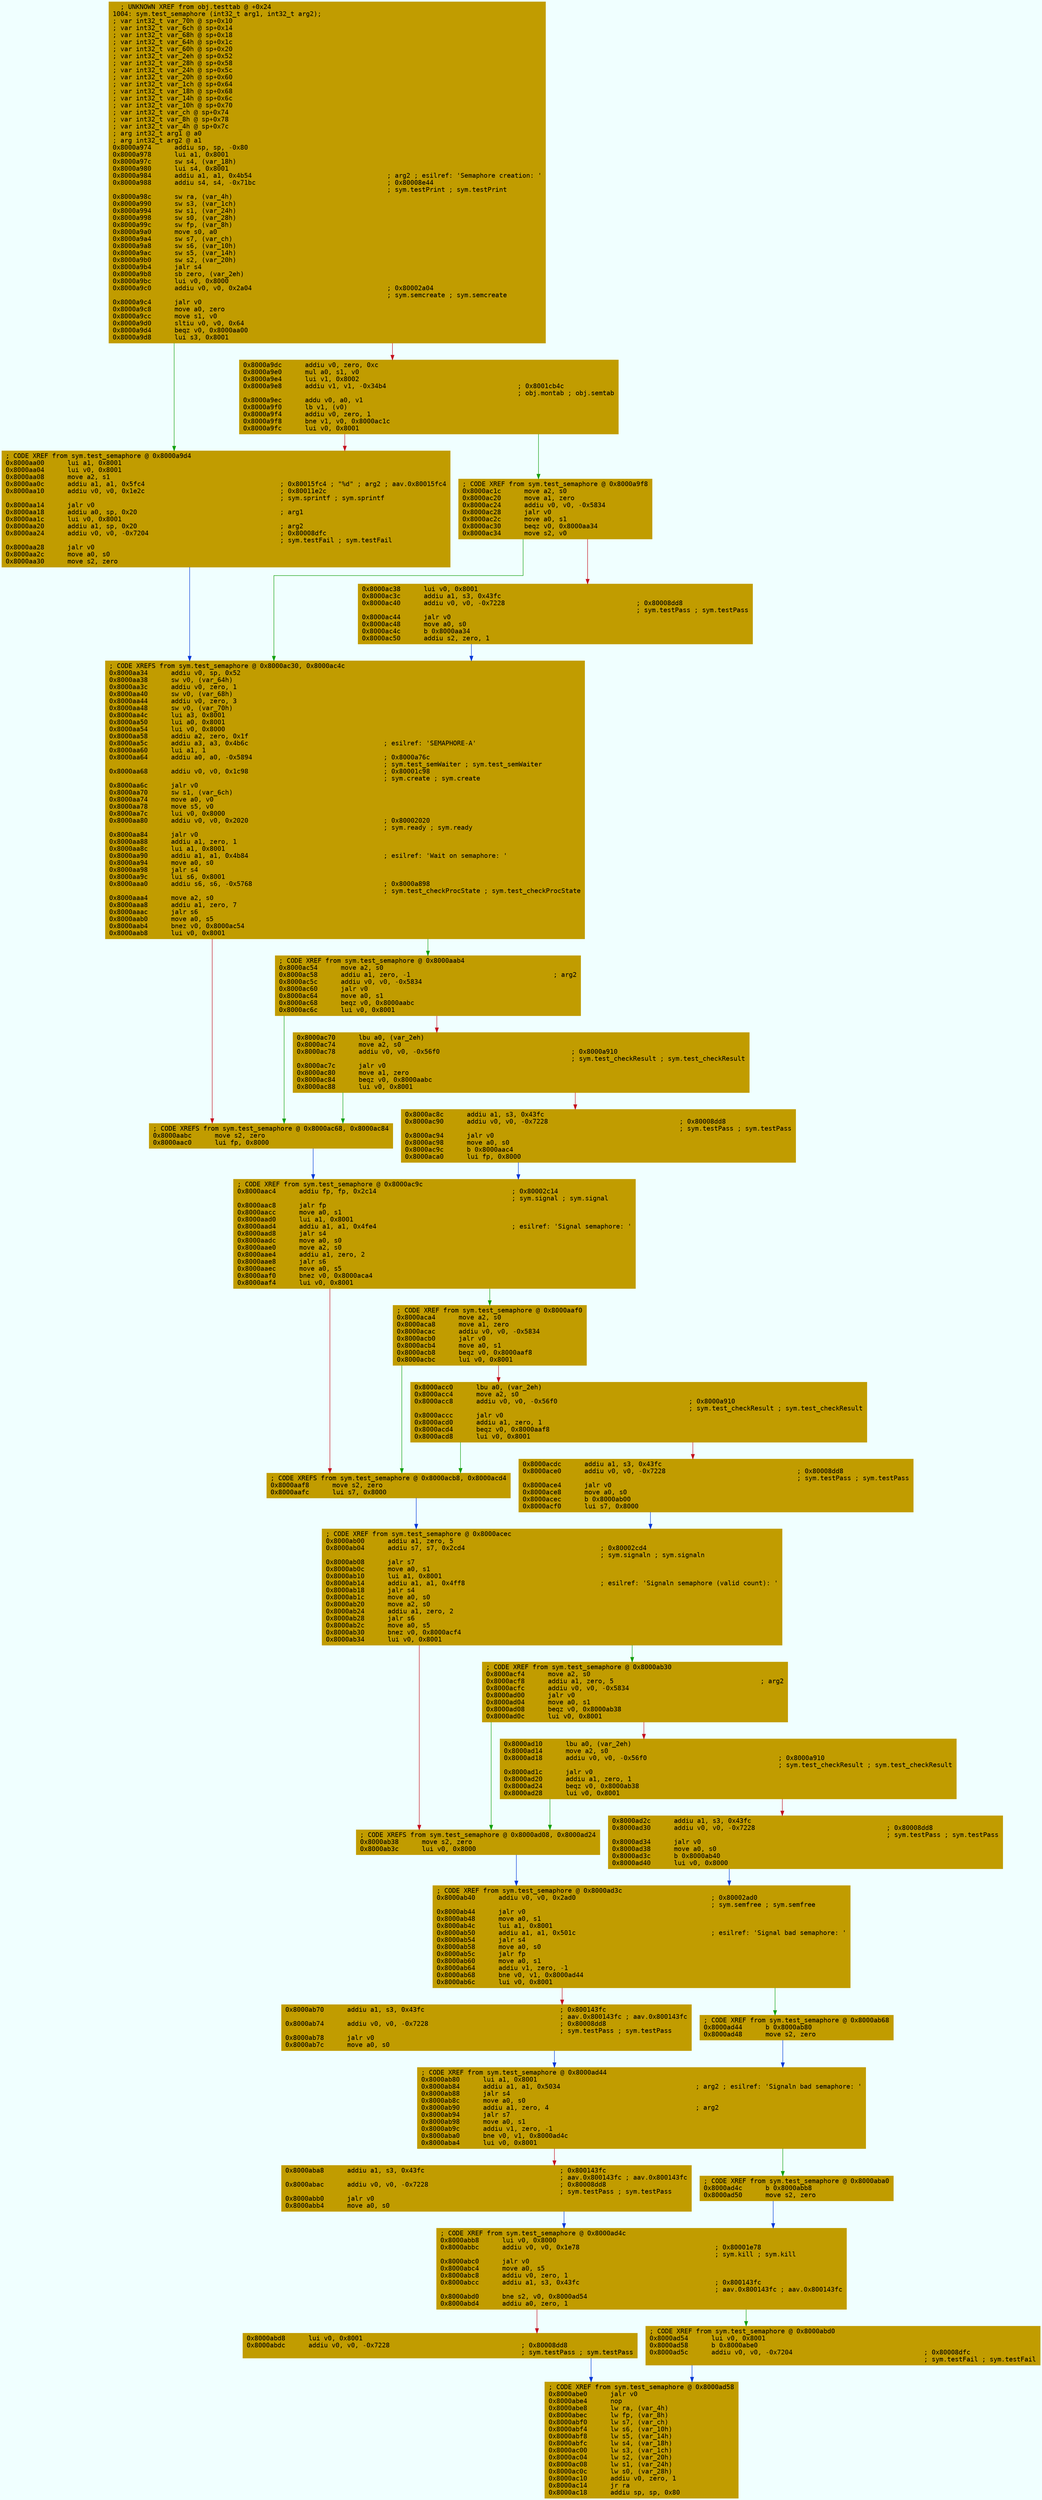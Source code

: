 digraph code {
	graph [bgcolor=azure fontsize=8 fontname="Courier" splines="ortho"];
	node [fillcolor=gray style=filled shape=box];
	edge [arrowhead="normal"];
	"0x8000a974" [URL="sym.test_semaphore/0x8000a974", fillcolor="#c19c00",color="#c19c00", fontname="Courier",label="  ; UNKNOWN XREF from obj.testtab @ +0x24\l1004: sym.test_semaphore (int32_t arg1, int32_t arg2);\l; var int32_t var_70h @ sp+0x10\l; var int32_t var_6ch @ sp+0x14\l; var int32_t var_68h @ sp+0x18\l; var int32_t var_64h @ sp+0x1c\l; var int32_t var_60h @ sp+0x20\l; var int32_t var_2eh @ sp+0x52\l; var int32_t var_28h @ sp+0x58\l; var int32_t var_24h @ sp+0x5c\l; var int32_t var_20h @ sp+0x60\l; var int32_t var_1ch @ sp+0x64\l; var int32_t var_18h @ sp+0x68\l; var int32_t var_14h @ sp+0x6c\l; var int32_t var_10h @ sp+0x70\l; var int32_t var_ch @ sp+0x74\l; var int32_t var_8h @ sp+0x78\l; var int32_t var_4h @ sp+0x7c\l; arg int32_t arg1 @ a0\l; arg int32_t arg2 @ a1\l0x8000a974      addiu sp, sp, -0x80\l0x8000a978      lui a1, 0x8001\l0x8000a97c      sw s4, (var_18h)\l0x8000a980      lui s4, 0x8001\l0x8000a984      addiu a1, a1, 0x4b54                                   ; arg2 ; esilref: 'Semaphore creation: '\l0x8000a988      addiu s4, s4, -0x71bc                                  ; 0x80008e44\l                                                                       ; sym.testPrint ; sym.testPrint\l0x8000a98c      sw ra, (var_4h)\l0x8000a990      sw s3, (var_1ch)\l0x8000a994      sw s1, (var_24h)\l0x8000a998      sw s0, (var_28h)\l0x8000a99c      sw fp, (var_8h)\l0x8000a9a0      move s0, a0\l0x8000a9a4      sw s7, (var_ch)\l0x8000a9a8      sw s6, (var_10h)\l0x8000a9ac      sw s5, (var_14h)\l0x8000a9b0      sw s2, (var_20h)\l0x8000a9b4      jalr s4\l0x8000a9b8      sb zero, (var_2eh)\l0x8000a9bc      lui v0, 0x8000\l0x8000a9c0      addiu v0, v0, 0x2a04                                   ; 0x80002a04\l                                                                       ; sym.semcreate ; sym.semcreate\l0x8000a9c4      jalr v0\l0x8000a9c8      move a0, zero\l0x8000a9cc      move s1, v0\l0x8000a9d0      sltiu v0, v0, 0x64\l0x8000a9d4      beqz v0, 0x8000aa00\l0x8000a9d8      lui s3, 0x8001\l"]
	"0x8000a9dc" [URL="sym.test_semaphore/0x8000a9dc", fillcolor="#c19c00",color="#c19c00", fontname="Courier",label="0x8000a9dc      addiu v0, zero, 0xc\l0x8000a9e0      mul a0, s1, v0\l0x8000a9e4      lui v1, 0x8002\l0x8000a9e8      addiu v1, v1, -0x34b4                                  ; 0x8001cb4c\l                                                                       ; obj.montab ; obj.semtab\l0x8000a9ec      addu v0, a0, v1\l0x8000a9f0      lb v1, (v0)\l0x8000a9f4      addiu v0, zero, 1\l0x8000a9f8      bne v1, v0, 0x8000ac1c\l0x8000a9fc      lui v0, 0x8001\l"]
	"0x8000aa00" [URL="sym.test_semaphore/0x8000aa00", fillcolor="#c19c00",color="#c19c00", fontname="Courier",label="; CODE XREF from sym.test_semaphore @ 0x8000a9d4\l0x8000aa00      lui a1, 0x8001\l0x8000aa04      lui v0, 0x8001\l0x8000aa08      move a2, s1\l0x8000aa0c      addiu a1, a1, 0x5fc4                                   ; 0x80015fc4 ; \"%d\" ; arg2 ; aav.0x80015fc4\l0x8000aa10      addiu v0, v0, 0x1e2c                                   ; 0x80011e2c\l                                                                       ; sym.sprintf ; sym.sprintf\l0x8000aa14      jalr v0\l0x8000aa18      addiu a0, sp, 0x20                                     ; arg1\l0x8000aa1c      lui v0, 0x8001\l0x8000aa20      addiu a1, sp, 0x20                                     ; arg2\l0x8000aa24      addiu v0, v0, -0x7204                                  ; 0x80008dfc\l                                                                       ; sym.testFail ; sym.testFail\l0x8000aa28      jalr v0\l0x8000aa2c      move a0, s0\l0x8000aa30      move s2, zero\l"]
	"0x8000aa34" [URL="sym.test_semaphore/0x8000aa34", fillcolor="#c19c00",color="#c19c00", fontname="Courier",label="; CODE XREFS from sym.test_semaphore @ 0x8000ac30, 0x8000ac4c\l0x8000aa34      addiu v0, sp, 0x52\l0x8000aa38      sw v0, (var_64h)\l0x8000aa3c      addiu v0, zero, 1\l0x8000aa40      sw v0, (var_68h)\l0x8000aa44      addiu v0, zero, 3\l0x8000aa48      sw v0, (var_70h)\l0x8000aa4c      lui a3, 0x8001\l0x8000aa50      lui a0, 0x8001\l0x8000aa54      lui v0, 0x8000\l0x8000aa58      addiu a2, zero, 0x1f\l0x8000aa5c      addiu a3, a3, 0x4b6c                                   ; esilref: 'SEMAPHORE-A'\l0x8000aa60      lui a1, 1\l0x8000aa64      addiu a0, a0, -0x5894                                  ; 0x8000a76c\l                                                                       ; sym.test_semWaiter ; sym.test_semWaiter\l0x8000aa68      addiu v0, v0, 0x1c98                                   ; 0x80001c98\l                                                                       ; sym.create ; sym.create\l0x8000aa6c      jalr v0\l0x8000aa70      sw s1, (var_6ch)\l0x8000aa74      move a0, v0\l0x8000aa78      move s5, v0\l0x8000aa7c      lui v0, 0x8000\l0x8000aa80      addiu v0, v0, 0x2020                                   ; 0x80002020\l                                                                       ; sym.ready ; sym.ready\l0x8000aa84      jalr v0\l0x8000aa88      addiu a1, zero, 1\l0x8000aa8c      lui a1, 0x8001\l0x8000aa90      addiu a1, a1, 0x4b84                                   ; esilref: 'Wait on semaphore: '\l0x8000aa94      move a0, s0\l0x8000aa98      jalr s4\l0x8000aa9c      lui s6, 0x8001\l0x8000aaa0      addiu s6, s6, -0x5768                                  ; 0x8000a898\l                                                                       ; sym.test_checkProcState ; sym.test_checkProcState\l0x8000aaa4      move a2, s0\l0x8000aaa8      addiu a1, zero, 7\l0x8000aaac      jalr s6\l0x8000aab0      move a0, s5\l0x8000aab4      bnez v0, 0x8000ac54\l0x8000aab8      lui v0, 0x8001\l"]
	"0x8000aabc" [URL="sym.test_semaphore/0x8000aabc", fillcolor="#c19c00",color="#c19c00", fontname="Courier",label="; CODE XREFS from sym.test_semaphore @ 0x8000ac68, 0x8000ac84\l0x8000aabc      move s2, zero\l0x8000aac0      lui fp, 0x8000\l"]
	"0x8000aac4" [URL="sym.test_semaphore/0x8000aac4", fillcolor="#c19c00",color="#c19c00", fontname="Courier",label="; CODE XREF from sym.test_semaphore @ 0x8000ac9c\l0x8000aac4      addiu fp, fp, 0x2c14                                   ; 0x80002c14\l                                                                       ; sym.signal ; sym.signal\l0x8000aac8      jalr fp\l0x8000aacc      move a0, s1\l0x8000aad0      lui a1, 0x8001\l0x8000aad4      addiu a1, a1, 0x4fe4                                   ; esilref: 'Signal semaphore: '\l0x8000aad8      jalr s4\l0x8000aadc      move a0, s0\l0x8000aae0      move a2, s0\l0x8000aae4      addiu a1, zero, 2\l0x8000aae8      jalr s6\l0x8000aaec      move a0, s5\l0x8000aaf0      bnez v0, 0x8000aca4\l0x8000aaf4      lui v0, 0x8001\l"]
	"0x8000aaf8" [URL="sym.test_semaphore/0x8000aaf8", fillcolor="#c19c00",color="#c19c00", fontname="Courier",label="; CODE XREFS from sym.test_semaphore @ 0x8000acb8, 0x8000acd4\l0x8000aaf8      move s2, zero\l0x8000aafc      lui s7, 0x8000\l"]
	"0x8000ab00" [URL="sym.test_semaphore/0x8000ab00", fillcolor="#c19c00",color="#c19c00", fontname="Courier",label="; CODE XREF from sym.test_semaphore @ 0x8000acec\l0x8000ab00      addiu a1, zero, 5\l0x8000ab04      addiu s7, s7, 0x2cd4                                   ; 0x80002cd4\l                                                                       ; sym.signaln ; sym.signaln\l0x8000ab08      jalr s7\l0x8000ab0c      move a0, s1\l0x8000ab10      lui a1, 0x8001\l0x8000ab14      addiu a1, a1, 0x4ff8                                   ; esilref: 'Signaln semaphore (valid count): '\l0x8000ab18      jalr s4\l0x8000ab1c      move a0, s0\l0x8000ab20      move a2, s0\l0x8000ab24      addiu a1, zero, 2\l0x8000ab28      jalr s6\l0x8000ab2c      move a0, s5\l0x8000ab30      bnez v0, 0x8000acf4\l0x8000ab34      lui v0, 0x8001\l"]
	"0x8000ab38" [URL="sym.test_semaphore/0x8000ab38", fillcolor="#c19c00",color="#c19c00", fontname="Courier",label="; CODE XREFS from sym.test_semaphore @ 0x8000ad08, 0x8000ad24\l0x8000ab38      move s2, zero\l0x8000ab3c      lui v0, 0x8000\l"]
	"0x8000ab40" [URL="sym.test_semaphore/0x8000ab40", fillcolor="#c19c00",color="#c19c00", fontname="Courier",label="; CODE XREF from sym.test_semaphore @ 0x8000ad3c\l0x8000ab40      addiu v0, v0, 0x2ad0                                   ; 0x80002ad0\l                                                                       ; sym.semfree ; sym.semfree\l0x8000ab44      jalr v0\l0x8000ab48      move a0, s1\l0x8000ab4c      lui a1, 0x8001\l0x8000ab50      addiu a1, a1, 0x501c                                   ; esilref: 'Signal bad semaphore: '\l0x8000ab54      jalr s4\l0x8000ab58      move a0, s0\l0x8000ab5c      jalr fp\l0x8000ab60      move a0, s1\l0x8000ab64      addiu v1, zero, -1\l0x8000ab68      bne v0, v1, 0x8000ad44\l0x8000ab6c      lui v0, 0x8001\l"]
	"0x8000ab70" [URL="sym.test_semaphore/0x8000ab70", fillcolor="#c19c00",color="#c19c00", fontname="Courier",label="0x8000ab70      addiu a1, s3, 0x43fc                                   ; 0x800143fc\l                                                                       ; aav.0x800143fc ; aav.0x800143fc\l0x8000ab74      addiu v0, v0, -0x7228                                  ; 0x80008dd8\l                                                                       ; sym.testPass ; sym.testPass\l0x8000ab78      jalr v0\l0x8000ab7c      move a0, s0\l"]
	"0x8000ab80" [URL="sym.test_semaphore/0x8000ab80", fillcolor="#c19c00",color="#c19c00", fontname="Courier",label="; CODE XREF from sym.test_semaphore @ 0x8000ad44\l0x8000ab80      lui a1, 0x8001\l0x8000ab84      addiu a1, a1, 0x5034                                   ; arg2 ; esilref: 'Signaln bad semaphore: '\l0x8000ab88      jalr s4\l0x8000ab8c      move a0, s0\l0x8000ab90      addiu a1, zero, 4                                      ; arg2\l0x8000ab94      jalr s7\l0x8000ab98      move a0, s1\l0x8000ab9c      addiu v1, zero, -1\l0x8000aba0      bne v0, v1, 0x8000ad4c\l0x8000aba4      lui v0, 0x8001\l"]
	"0x8000aba8" [URL="sym.test_semaphore/0x8000aba8", fillcolor="#c19c00",color="#c19c00", fontname="Courier",label="0x8000aba8      addiu a1, s3, 0x43fc                                   ; 0x800143fc\l                                                                       ; aav.0x800143fc ; aav.0x800143fc\l0x8000abac      addiu v0, v0, -0x7228                                  ; 0x80008dd8\l                                                                       ; sym.testPass ; sym.testPass\l0x8000abb0      jalr v0\l0x8000abb4      move a0, s0\l"]
	"0x8000abb8" [URL="sym.test_semaphore/0x8000abb8", fillcolor="#c19c00",color="#c19c00", fontname="Courier",label="; CODE XREF from sym.test_semaphore @ 0x8000ad4c\l0x8000abb8      lui v0, 0x8000\l0x8000abbc      addiu v0, v0, 0x1e78                                   ; 0x80001e78\l                                                                       ; sym.kill ; sym.kill\l0x8000abc0      jalr v0\l0x8000abc4      move a0, s5\l0x8000abc8      addiu v0, zero, 1\l0x8000abcc      addiu a1, s3, 0x43fc                                   ; 0x800143fc\l                                                                       ; aav.0x800143fc ; aav.0x800143fc\l0x8000abd0      bne s2, v0, 0x8000ad54\l0x8000abd4      addiu a0, zero, 1\l"]
	"0x8000abd8" [URL="sym.test_semaphore/0x8000abd8", fillcolor="#c19c00",color="#c19c00", fontname="Courier",label="0x8000abd8      lui v0, 0x8001\l0x8000abdc      addiu v0, v0, -0x7228                                  ; 0x80008dd8\l                                                                       ; sym.testPass ; sym.testPass\l"]
	"0x8000abe0" [URL="sym.test_semaphore/0x8000abe0", fillcolor="#c19c00",color="#c19c00", fontname="Courier",label="; CODE XREF from sym.test_semaphore @ 0x8000ad58\l0x8000abe0      jalr v0\l0x8000abe4      nop\l0x8000abe8      lw ra, (var_4h)\l0x8000abec      lw fp, (var_8h)\l0x8000abf0      lw s7, (var_ch)\l0x8000abf4      lw s6, (var_10h)\l0x8000abf8      lw s5, (var_14h)\l0x8000abfc      lw s4, (var_18h)\l0x8000ac00      lw s3, (var_1ch)\l0x8000ac04      lw s2, (var_20h)\l0x8000ac08      lw s1, (var_24h)\l0x8000ac0c      lw s0, (var_28h)\l0x8000ac10      addiu v0, zero, 1\l0x8000ac14      jr ra\l0x8000ac18      addiu sp, sp, 0x80\l"]
	"0x8000ac1c" [URL="sym.test_semaphore/0x8000ac1c", fillcolor="#c19c00",color="#c19c00", fontname="Courier",label="; CODE XREF from sym.test_semaphore @ 0x8000a9f8\l0x8000ac1c      move a2, s0\l0x8000ac20      move a1, zero\l0x8000ac24      addiu v0, v0, -0x5834\l0x8000ac28      jalr v0\l0x8000ac2c      move a0, s1\l0x8000ac30      beqz v0, 0x8000aa34\l0x8000ac34      move s2, v0\l"]
	"0x8000ac38" [URL="sym.test_semaphore/0x8000ac38", fillcolor="#c19c00",color="#c19c00", fontname="Courier",label="0x8000ac38      lui v0, 0x8001\l0x8000ac3c      addiu a1, s3, 0x43fc\l0x8000ac40      addiu v0, v0, -0x7228                                  ; 0x80008dd8\l                                                                       ; sym.testPass ; sym.testPass\l0x8000ac44      jalr v0\l0x8000ac48      move a0, s0\l0x8000ac4c      b 0x8000aa34\l0x8000ac50      addiu s2, zero, 1\l"]
	"0x8000ac54" [URL="sym.test_semaphore/0x8000ac54", fillcolor="#c19c00",color="#c19c00", fontname="Courier",label="; CODE XREF from sym.test_semaphore @ 0x8000aab4\l0x8000ac54      move a2, s0\l0x8000ac58      addiu a1, zero, -1                                     ; arg2\l0x8000ac5c      addiu v0, v0, -0x5834\l0x8000ac60      jalr v0\l0x8000ac64      move a0, s1\l0x8000ac68      beqz v0, 0x8000aabc\l0x8000ac6c      lui v0, 0x8001\l"]
	"0x8000ac70" [URL="sym.test_semaphore/0x8000ac70", fillcolor="#c19c00",color="#c19c00", fontname="Courier",label="0x8000ac70      lbu a0, (var_2eh)\l0x8000ac74      move a2, s0\l0x8000ac78      addiu v0, v0, -0x56f0                                  ; 0x8000a910\l                                                                       ; sym.test_checkResult ; sym.test_checkResult\l0x8000ac7c      jalr v0\l0x8000ac80      move a1, zero\l0x8000ac84      beqz v0, 0x8000aabc\l0x8000ac88      lui v0, 0x8001\l"]
	"0x8000ac8c" [URL="sym.test_semaphore/0x8000ac8c", fillcolor="#c19c00",color="#c19c00", fontname="Courier",label="0x8000ac8c      addiu a1, s3, 0x43fc\l0x8000ac90      addiu v0, v0, -0x7228                                  ; 0x80008dd8\l                                                                       ; sym.testPass ; sym.testPass\l0x8000ac94      jalr v0\l0x8000ac98      move a0, s0\l0x8000ac9c      b 0x8000aac4\l0x8000aca0      lui fp, 0x8000\l"]
	"0x8000aca4" [URL="sym.test_semaphore/0x8000aca4", fillcolor="#c19c00",color="#c19c00", fontname="Courier",label="; CODE XREF from sym.test_semaphore @ 0x8000aaf0\l0x8000aca4      move a2, s0\l0x8000aca8      move a1, zero\l0x8000acac      addiu v0, v0, -0x5834\l0x8000acb0      jalr v0\l0x8000acb4      move a0, s1\l0x8000acb8      beqz v0, 0x8000aaf8\l0x8000acbc      lui v0, 0x8001\l"]
	"0x8000acc0" [URL="sym.test_semaphore/0x8000acc0", fillcolor="#c19c00",color="#c19c00", fontname="Courier",label="0x8000acc0      lbu a0, (var_2eh)\l0x8000acc4      move a2, s0\l0x8000acc8      addiu v0, v0, -0x56f0                                  ; 0x8000a910\l                                                                       ; sym.test_checkResult ; sym.test_checkResult\l0x8000accc      jalr v0\l0x8000acd0      addiu a1, zero, 1\l0x8000acd4      beqz v0, 0x8000aaf8\l0x8000acd8      lui v0, 0x8001\l"]
	"0x8000acdc" [URL="sym.test_semaphore/0x8000acdc", fillcolor="#c19c00",color="#c19c00", fontname="Courier",label="0x8000acdc      addiu a1, s3, 0x43fc\l0x8000ace0      addiu v0, v0, -0x7228                                  ; 0x80008dd8\l                                                                       ; sym.testPass ; sym.testPass\l0x8000ace4      jalr v0\l0x8000ace8      move a0, s0\l0x8000acec      b 0x8000ab00\l0x8000acf0      lui s7, 0x8000\l"]
	"0x8000acf4" [URL="sym.test_semaphore/0x8000acf4", fillcolor="#c19c00",color="#c19c00", fontname="Courier",label="; CODE XREF from sym.test_semaphore @ 0x8000ab30\l0x8000acf4      move a2, s0\l0x8000acf8      addiu a1, zero, 5                                      ; arg2\l0x8000acfc      addiu v0, v0, -0x5834\l0x8000ad00      jalr v0\l0x8000ad04      move a0, s1\l0x8000ad08      beqz v0, 0x8000ab38\l0x8000ad0c      lui v0, 0x8001\l"]
	"0x8000ad10" [URL="sym.test_semaphore/0x8000ad10", fillcolor="#c19c00",color="#c19c00", fontname="Courier",label="0x8000ad10      lbu a0, (var_2eh)\l0x8000ad14      move a2, s0\l0x8000ad18      addiu v0, v0, -0x56f0                                  ; 0x8000a910\l                                                                       ; sym.test_checkResult ; sym.test_checkResult\l0x8000ad1c      jalr v0\l0x8000ad20      addiu a1, zero, 1\l0x8000ad24      beqz v0, 0x8000ab38\l0x8000ad28      lui v0, 0x8001\l"]
	"0x8000ad2c" [URL="sym.test_semaphore/0x8000ad2c", fillcolor="#c19c00",color="#c19c00", fontname="Courier",label="0x8000ad2c      addiu a1, s3, 0x43fc\l0x8000ad30      addiu v0, v0, -0x7228                                  ; 0x80008dd8\l                                                                       ; sym.testPass ; sym.testPass\l0x8000ad34      jalr v0\l0x8000ad38      move a0, s0\l0x8000ad3c      b 0x8000ab40\l0x8000ad40      lui v0, 0x8000\l"]
	"0x8000ad44" [URL="sym.test_semaphore/0x8000ad44", fillcolor="#c19c00",color="#c19c00", fontname="Courier",label="; CODE XREF from sym.test_semaphore @ 0x8000ab68\l0x8000ad44      b 0x8000ab80\l0x8000ad48      move s2, zero\l"]
	"0x8000ad4c" [URL="sym.test_semaphore/0x8000ad4c", fillcolor="#c19c00",color="#c19c00", fontname="Courier",label="; CODE XREF from sym.test_semaphore @ 0x8000aba0\l0x8000ad4c      b 0x8000abb8\l0x8000ad50      move s2, zero\l"]
	"0x8000ad54" [URL="sym.test_semaphore/0x8000ad54", fillcolor="#c19c00",color="#c19c00", fontname="Courier",label="; CODE XREF from sym.test_semaphore @ 0x8000abd0\l0x8000ad54      lui v0, 0x8001\l0x8000ad58      b 0x8000abe0\l0x8000ad5c      addiu v0, v0, -0x7204                                  ; 0x80008dfc\l                                                                       ; sym.testFail ; sym.testFail\l"]
        "0x8000a974" -> "0x8000aa00" [color="#13a10e"];
        "0x8000a974" -> "0x8000a9dc" [color="#c50f1f"];
        "0x8000a9dc" -> "0x8000ac1c" [color="#13a10e"];
        "0x8000a9dc" -> "0x8000aa00" [color="#c50f1f"];
        "0x8000aa00" -> "0x8000aa34" [color="#0037da"];
        "0x8000aa34" -> "0x8000ac54" [color="#13a10e"];
        "0x8000aa34" -> "0x8000aabc" [color="#c50f1f"];
        "0x8000aabc" -> "0x8000aac4" [color="#0037da"];
        "0x8000aac4" -> "0x8000aca4" [color="#13a10e"];
        "0x8000aac4" -> "0x8000aaf8" [color="#c50f1f"];
        "0x8000aaf8" -> "0x8000ab00" [color="#0037da"];
        "0x8000ab00" -> "0x8000acf4" [color="#13a10e"];
        "0x8000ab00" -> "0x8000ab38" [color="#c50f1f"];
        "0x8000ab38" -> "0x8000ab40" [color="#0037da"];
        "0x8000ab40" -> "0x8000ad44" [color="#13a10e"];
        "0x8000ab40" -> "0x8000ab70" [color="#c50f1f"];
        "0x8000ab70" -> "0x8000ab80" [color="#0037da"];
        "0x8000ab80" -> "0x8000ad4c" [color="#13a10e"];
        "0x8000ab80" -> "0x8000aba8" [color="#c50f1f"];
        "0x8000aba8" -> "0x8000abb8" [color="#0037da"];
        "0x8000abb8" -> "0x8000ad54" [color="#13a10e"];
        "0x8000abb8" -> "0x8000abd8" [color="#c50f1f"];
        "0x8000abd8" -> "0x8000abe0" [color="#0037da"];
        "0x8000ac1c" -> "0x8000aa34" [color="#13a10e"];
        "0x8000ac1c" -> "0x8000ac38" [color="#c50f1f"];
        "0x8000ac38" -> "0x8000aa34" [color="#0037da"];
        "0x8000ac54" -> "0x8000aabc" [color="#13a10e"];
        "0x8000ac54" -> "0x8000ac70" [color="#c50f1f"];
        "0x8000ac70" -> "0x8000aabc" [color="#13a10e"];
        "0x8000ac70" -> "0x8000ac8c" [color="#c50f1f"];
        "0x8000ac8c" -> "0x8000aac4" [color="#0037da"];
        "0x8000aca4" -> "0x8000aaf8" [color="#13a10e"];
        "0x8000aca4" -> "0x8000acc0" [color="#c50f1f"];
        "0x8000acc0" -> "0x8000aaf8" [color="#13a10e"];
        "0x8000acc0" -> "0x8000acdc" [color="#c50f1f"];
        "0x8000acdc" -> "0x8000ab00" [color="#0037da"];
        "0x8000acf4" -> "0x8000ab38" [color="#13a10e"];
        "0x8000acf4" -> "0x8000ad10" [color="#c50f1f"];
        "0x8000ad10" -> "0x8000ab38" [color="#13a10e"];
        "0x8000ad10" -> "0x8000ad2c" [color="#c50f1f"];
        "0x8000ad2c" -> "0x8000ab40" [color="#0037da"];
        "0x8000ad44" -> "0x8000ab80" [color="#0037da"];
        "0x8000ad4c" -> "0x8000abb8" [color="#0037da"];
        "0x8000ad54" -> "0x8000abe0" [color="#0037da"];
}
